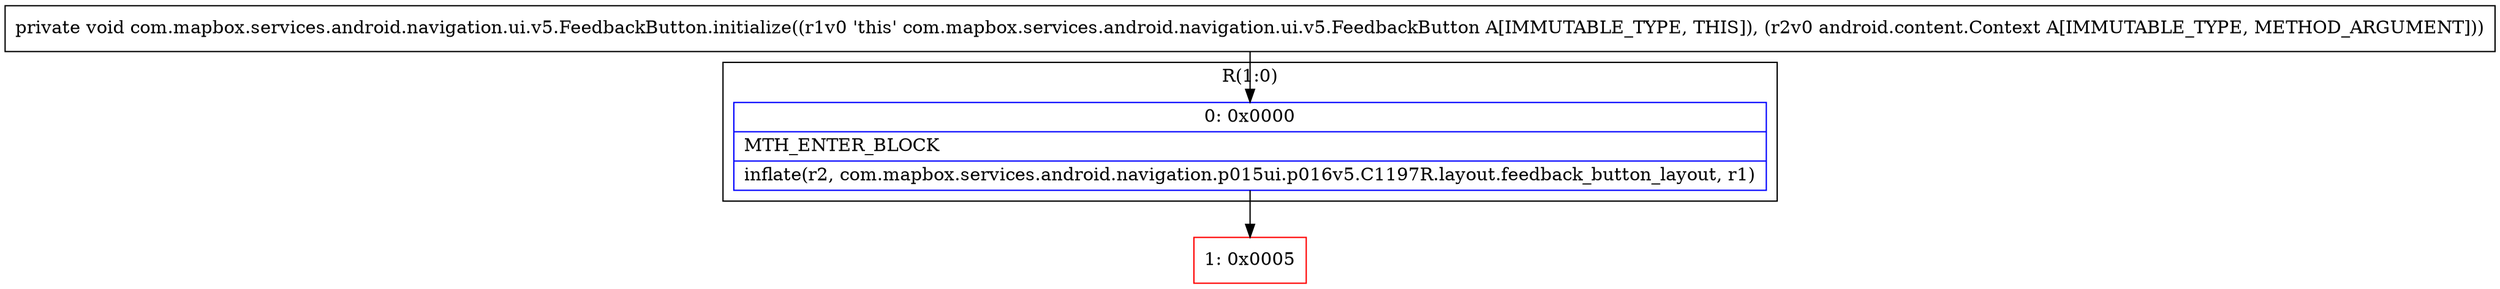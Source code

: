 digraph "CFG forcom.mapbox.services.android.navigation.ui.v5.FeedbackButton.initialize(Landroid\/content\/Context;)V" {
subgraph cluster_Region_1739189712 {
label = "R(1:0)";
node [shape=record,color=blue];
Node_0 [shape=record,label="{0\:\ 0x0000|MTH_ENTER_BLOCK\l|inflate(r2, com.mapbox.services.android.navigation.p015ui.p016v5.C1197R.layout.feedback_button_layout, r1)\l}"];
}
Node_1 [shape=record,color=red,label="{1\:\ 0x0005}"];
MethodNode[shape=record,label="{private void com.mapbox.services.android.navigation.ui.v5.FeedbackButton.initialize((r1v0 'this' com.mapbox.services.android.navigation.ui.v5.FeedbackButton A[IMMUTABLE_TYPE, THIS]), (r2v0 android.content.Context A[IMMUTABLE_TYPE, METHOD_ARGUMENT])) }"];
MethodNode -> Node_0;
Node_0 -> Node_1;
}

